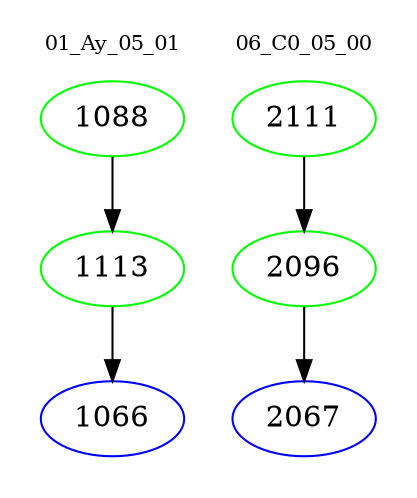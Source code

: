 digraph{
subgraph cluster_0 {
color = white
label = "01_Ay_05_01";
fontsize=10;
T0_1088 [label="1088", color="green"]
T0_1088 -> T0_1113 [color="black"]
T0_1113 [label="1113", color="green"]
T0_1113 -> T0_1066 [color="black"]
T0_1066 [label="1066", color="blue"]
}
subgraph cluster_1 {
color = white
label = "06_C0_05_00";
fontsize=10;
T1_2111 [label="2111", color="green"]
T1_2111 -> T1_2096 [color="black"]
T1_2096 [label="2096", color="green"]
T1_2096 -> T1_2067 [color="black"]
T1_2067 [label="2067", color="blue"]
}
}
